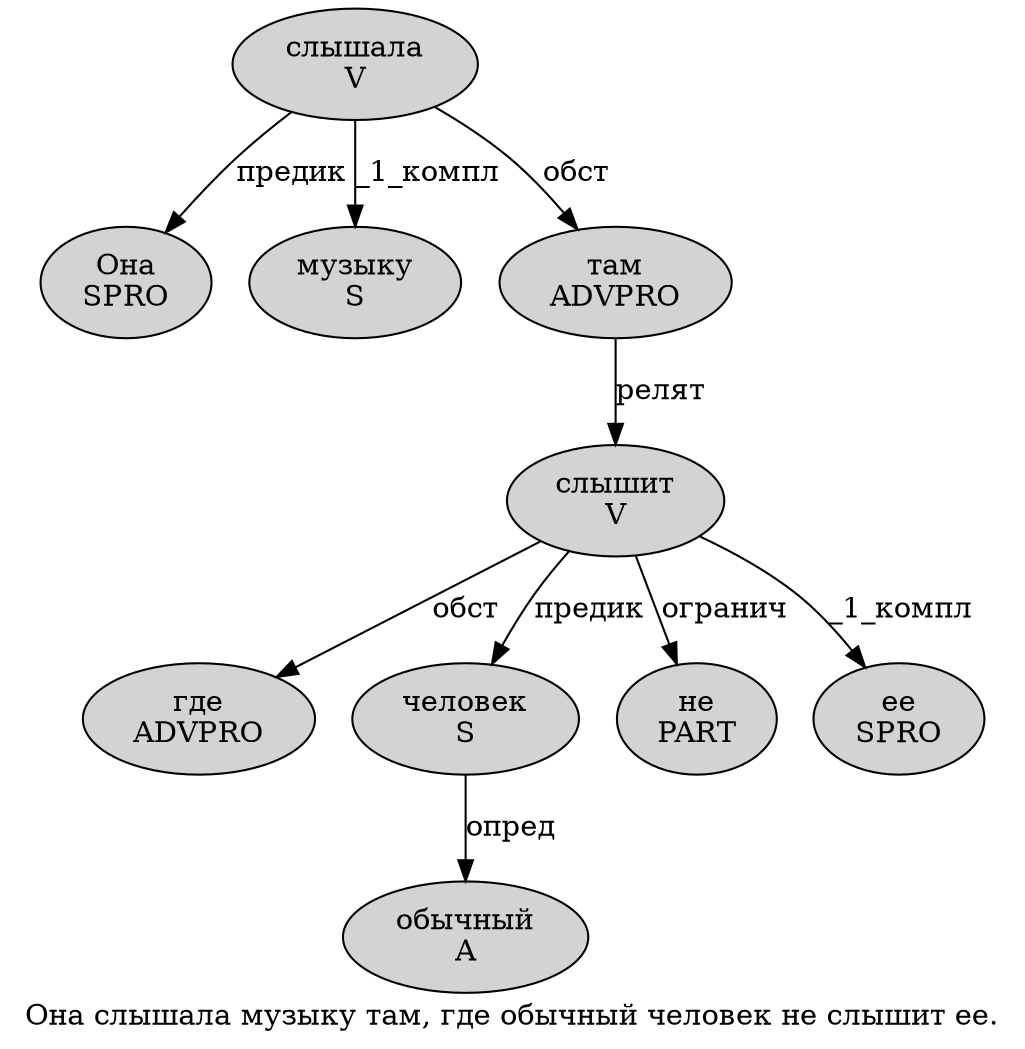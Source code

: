 digraph SENTENCE_1348 {
	graph [label="Она слышала музыку там, где обычный человек не слышит ее."]
	node [style=filled]
		0 [label="Она
SPRO" color="" fillcolor=lightgray penwidth=1 shape=ellipse]
		1 [label="слышала
V" color="" fillcolor=lightgray penwidth=1 shape=ellipse]
		2 [label="музыку
S" color="" fillcolor=lightgray penwidth=1 shape=ellipse]
		3 [label="там
ADVPRO" color="" fillcolor=lightgray penwidth=1 shape=ellipse]
		5 [label="где
ADVPRO" color="" fillcolor=lightgray penwidth=1 shape=ellipse]
		6 [label="обычный
A" color="" fillcolor=lightgray penwidth=1 shape=ellipse]
		7 [label="человек
S" color="" fillcolor=lightgray penwidth=1 shape=ellipse]
		8 [label="не
PART" color="" fillcolor=lightgray penwidth=1 shape=ellipse]
		9 [label="слышит
V" color="" fillcolor=lightgray penwidth=1 shape=ellipse]
		10 [label="ее
SPRO" color="" fillcolor=lightgray penwidth=1 shape=ellipse]
			1 -> 0 [label="предик"]
			1 -> 2 [label="_1_компл"]
			1 -> 3 [label="обст"]
			3 -> 9 [label="релят"]
			9 -> 5 [label="обст"]
			9 -> 7 [label="предик"]
			9 -> 8 [label="огранич"]
			9 -> 10 [label="_1_компл"]
			7 -> 6 [label="опред"]
}